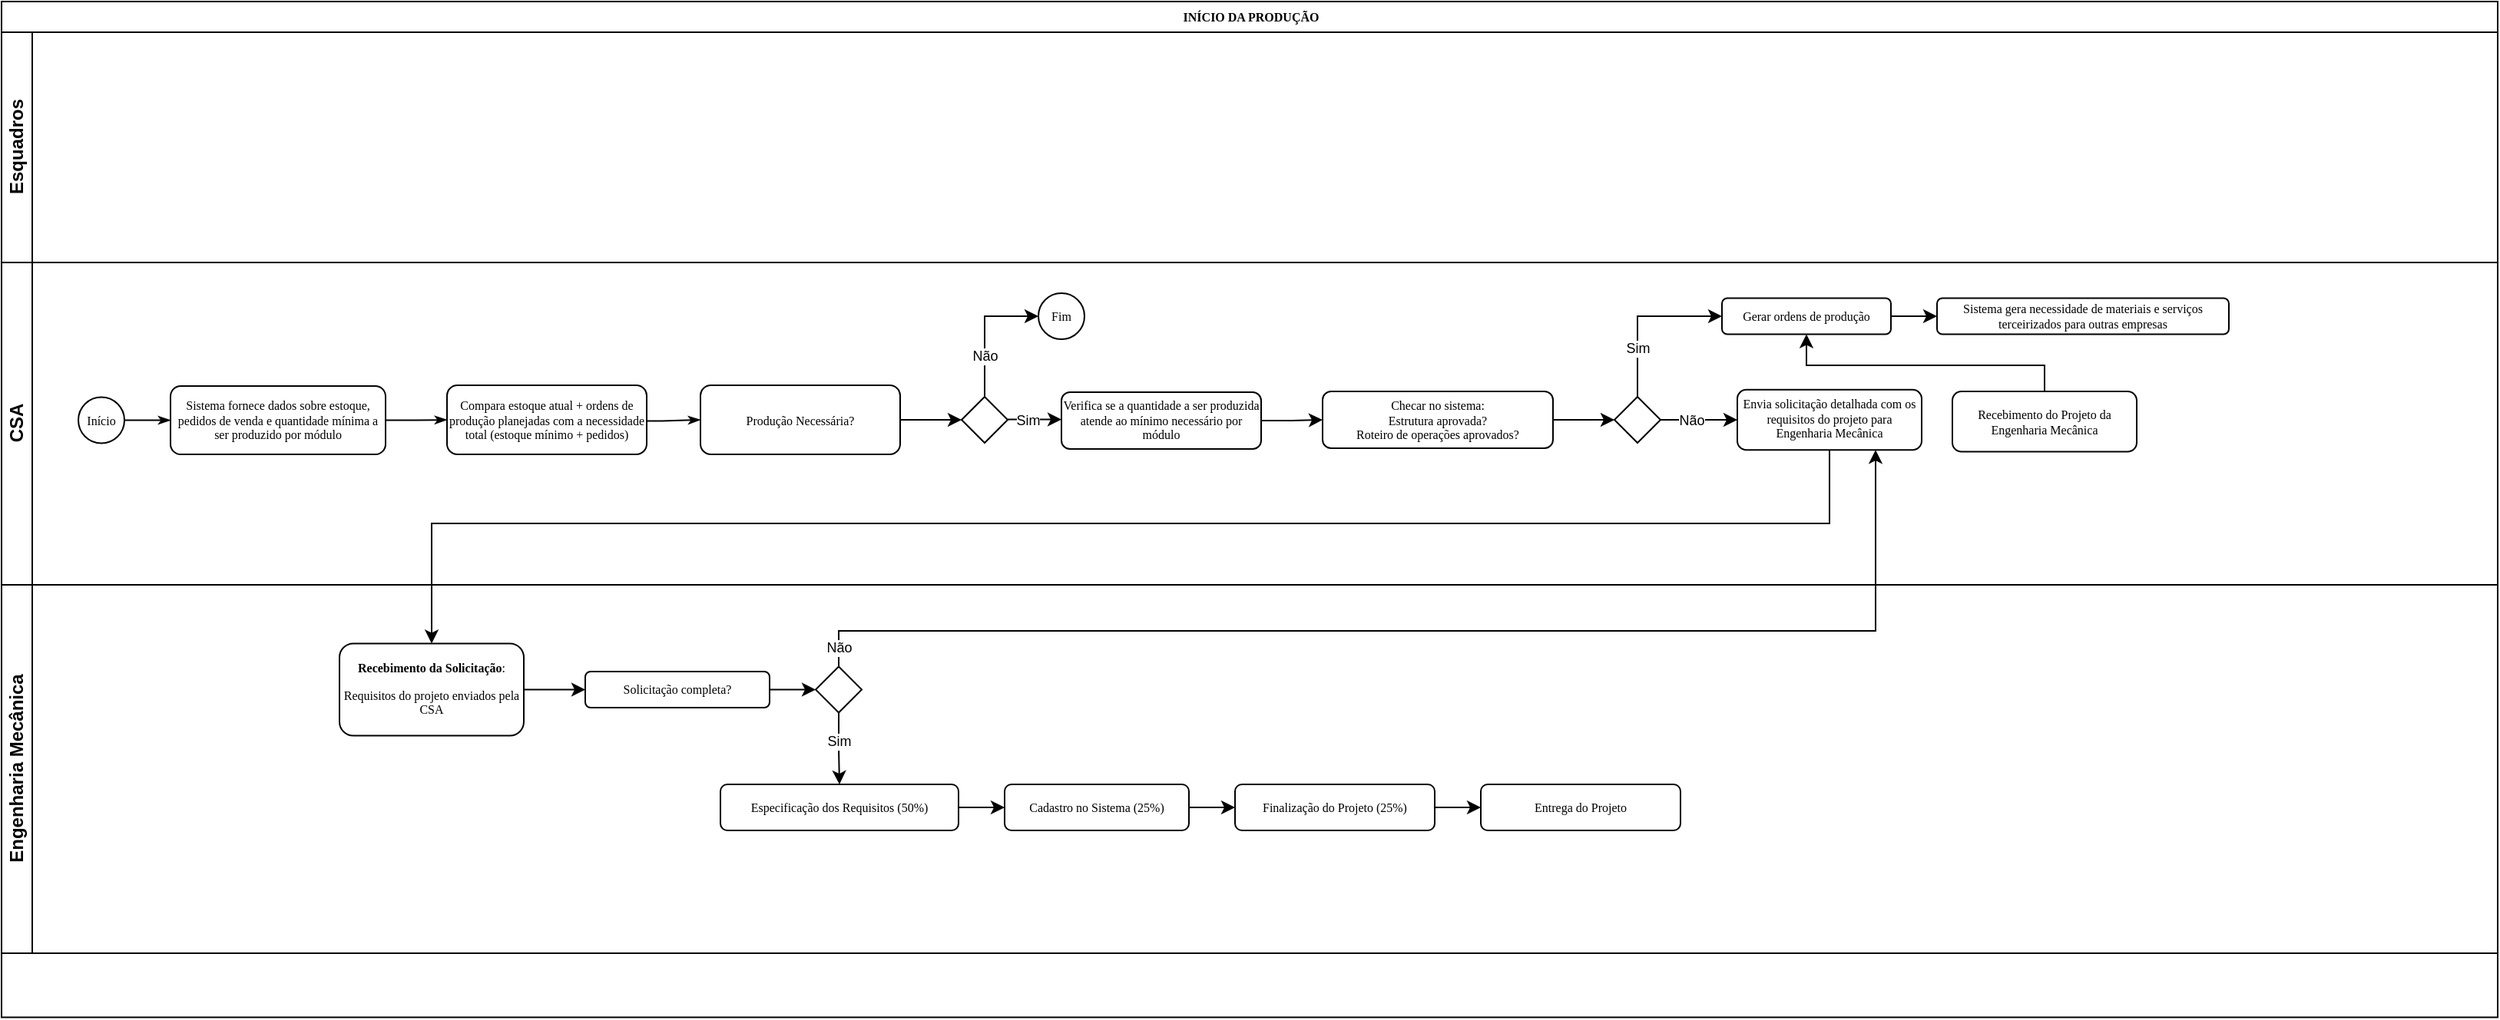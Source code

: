 <mxfile version="25.0.3">
  <diagram name="Page-1" id="c7488fd3-1785-93aa-aadb-54a6760d102a">
    <mxGraphModel dx="1584" dy="830" grid="1" gridSize="10" guides="1" tooltips="1" connect="1" arrows="1" fold="1" page="1" pageScale="1" pageWidth="1100" pageHeight="850" background="none" math="0" shadow="0">
      <root>
        <mxCell id="0" />
        <mxCell id="1" parent="0" />
        <mxCell id="2b4e8129b02d487f-1" value="INÍCIO DA PRODUÇÃO" style="swimlane;html=1;childLayout=stackLayout;horizontal=1;startSize=20;horizontalStack=0;rounded=0;shadow=0;labelBackgroundColor=none;strokeWidth=1;fontFamily=Verdana;fontSize=8;align=center;" parent="1" vertex="1">
          <mxGeometry x="30" y="30" width="1625" height="661.745" as="geometry" />
        </mxCell>
        <mxCell id="2b4e8129b02d487f-2" value="Esquadros" style="swimlane;html=1;startSize=20;horizontal=0;" parent="2b4e8129b02d487f-1" vertex="1">
          <mxGeometry y="20" width="1625" height="150" as="geometry" />
        </mxCell>
        <mxCell id="2b4e8129b02d487f-3" value="CSA" style="swimlane;html=1;startSize=20;horizontal=0;" parent="2b4e8129b02d487f-1" vertex="1">
          <mxGeometry y="170" width="1625" height="210" as="geometry" />
        </mxCell>
        <mxCell id="2b4e8129b02d487f-26" style="edgeStyle=orthogonalEdgeStyle;rounded=0;html=1;labelBackgroundColor=none;startArrow=none;startFill=0;startSize=5;endArrow=classicThin;endFill=1;endSize=5;jettySize=auto;orthogonalLoop=1;strokeWidth=1;fontFamily=Verdana;fontSize=8;exitX=0.987;exitY=0.418;exitDx=0;exitDy=0;exitPerimeter=0;entryX=0;entryY=0.5;entryDx=0;entryDy=0;" parent="2b4e8129b02d487f-3" source="2b4e8129b02d487f-12" target="HCitkY2xnXKGhHKzIr2a-8" edge="1">
          <mxGeometry relative="1" as="geometry">
            <Array as="points">
              <mxPoint x="369" y="99.25" />
              <mxPoint x="369" y="103.25" />
              <mxPoint x="430" y="103.25" />
            </Array>
          </mxGeometry>
        </mxCell>
        <mxCell id="2b4e8129b02d487f-12" value="Compara estoque atual + ordens de produção planejadas com a necessidade total (estoque mínimo + pedidos)" style="rounded=1;whiteSpace=wrap;html=1;shadow=0;labelBackgroundColor=none;strokeWidth=1;fontFamily=Verdana;fontSize=8;align=center;" parent="2b4e8129b02d487f-3" vertex="1">
          <mxGeometry x="290" y="80" width="130" height="45" as="geometry" />
        </mxCell>
        <mxCell id="HCitkY2xnXKGhHKzIr2a-11" style="edgeStyle=orthogonalEdgeStyle;rounded=0;orthogonalLoop=1;jettySize=auto;html=1;exitX=1;exitY=0.5;exitDx=0;exitDy=0;exitPerimeter=0;entryX=0;entryY=0.5;entryDx=0;entryDy=0;" edge="1" parent="2b4e8129b02d487f-3">
          <mxGeometry relative="1" as="geometry">
            <mxPoint x="655" y="102.25" as="sourcePoint" />
            <mxPoint x="690" y="102.75" as="targetPoint" />
          </mxGeometry>
        </mxCell>
        <mxCell id="HCitkY2xnXKGhHKzIr2a-26" value="Sim" style="edgeLabel;html=1;align=center;verticalAlign=middle;resizable=0;points=[];fontSize=9;" vertex="1" connectable="0" parent="HCitkY2xnXKGhHKzIr2a-11">
          <mxGeometry x="-0.518" y="-2" relative="1" as="geometry">
            <mxPoint x="4" y="-2" as="offset" />
          </mxGeometry>
        </mxCell>
        <mxCell id="HCitkY2xnXKGhHKzIr2a-13" style="edgeStyle=orthogonalEdgeStyle;rounded=0;orthogonalLoop=1;jettySize=auto;html=1;exitX=0.5;exitY=0;exitDx=0;exitDy=0;exitPerimeter=0;entryX=0;entryY=0.5;entryDx=0;entryDy=0;" edge="1" parent="2b4e8129b02d487f-3" source="2b4e8129b02d487f-13" target="HCitkY2xnXKGhHKzIr2a-12">
          <mxGeometry relative="1" as="geometry">
            <Array as="points">
              <mxPoint x="640" y="35" />
            </Array>
          </mxGeometry>
        </mxCell>
        <mxCell id="HCitkY2xnXKGhHKzIr2a-25" value="Não" style="edgeLabel;html=1;align=center;verticalAlign=middle;resizable=0;points=[];arcSize=8;fontSize=9;" vertex="1" connectable="0" parent="HCitkY2xnXKGhHKzIr2a-13">
          <mxGeometry x="-0.541" y="1" relative="1" as="geometry">
            <mxPoint x="1" y="-7" as="offset" />
          </mxGeometry>
        </mxCell>
        <mxCell id="2b4e8129b02d487f-13" value="" style="strokeWidth=1;html=1;shape=mxgraph.flowchart.decision;whiteSpace=wrap;rounded=1;shadow=0;labelBackgroundColor=none;fontFamily=Verdana;fontSize=8;align=center;" parent="2b4e8129b02d487f-3" vertex="1">
          <mxGeometry x="625" y="87.5" width="30" height="30" as="geometry" />
        </mxCell>
        <mxCell id="HCitkY2xnXKGhHKzIr2a-15" style="edgeStyle=orthogonalEdgeStyle;rounded=0;orthogonalLoop=1;jettySize=auto;html=1;exitX=1;exitY=0.5;exitDx=0;exitDy=0;entryX=0;entryY=0.5;entryDx=0;entryDy=0;" edge="1" parent="2b4e8129b02d487f-3" source="2b4e8129b02d487f-7" target="HCitkY2xnXKGhHKzIr2a-14">
          <mxGeometry relative="1" as="geometry" />
        </mxCell>
        <mxCell id="2b4e8129b02d487f-7" value="Verifica se a quantidade a ser produzida atende ao mínimo necessário por módulo" style="rounded=1;whiteSpace=wrap;html=1;shadow=0;labelBackgroundColor=none;strokeWidth=1;fontFamily=Verdana;fontSize=8;align=center;" parent="2b4e8129b02d487f-3" vertex="1">
          <mxGeometry x="690" y="84.5" width="130" height="37" as="geometry" />
        </mxCell>
        <mxCell id="2b4e8129b02d487f-6" value="Sistema fornece dados sobre estoque, pedidos de venda e quantidade mínima a ser produzido por módulo" style="rounded=1;whiteSpace=wrap;html=1;shadow=0;labelBackgroundColor=none;strokeWidth=1;fontFamily=Verdana;fontSize=8;align=center;" parent="2b4e8129b02d487f-3" vertex="1">
          <mxGeometry x="110" y="80.5" width="140" height="44.5" as="geometry" />
        </mxCell>
        <mxCell id="2b4e8129b02d487f-24" style="edgeStyle=orthogonalEdgeStyle;rounded=0;html=1;labelBackgroundColor=none;startArrow=none;startFill=0;startSize=5;endArrow=classicThin;endFill=1;endSize=5;jettySize=auto;orthogonalLoop=1;strokeWidth=1;fontFamily=Verdana;fontSize=8" parent="2b4e8129b02d487f-3" source="2b4e8129b02d487f-6" target="2b4e8129b02d487f-12" edge="1">
          <mxGeometry relative="1" as="geometry" />
        </mxCell>
        <mxCell id="2b4e8129b02d487f-5" value="Início" style="ellipse;whiteSpace=wrap;html=1;rounded=0;shadow=0;labelBackgroundColor=none;strokeWidth=1;fontFamily=Verdana;fontSize=8;align=center;" parent="2b4e8129b02d487f-3" vertex="1">
          <mxGeometry x="50" y="87.75" width="30" height="30" as="geometry" />
        </mxCell>
        <mxCell id="2b4e8129b02d487f-18" style="edgeStyle=orthogonalEdgeStyle;rounded=0;html=1;labelBackgroundColor=none;startArrow=none;startFill=0;startSize=5;endArrow=classicThin;endFill=1;endSize=5;jettySize=auto;orthogonalLoop=1;strokeWidth=1;fontFamily=Verdana;fontSize=8" parent="2b4e8129b02d487f-3" source="2b4e8129b02d487f-5" target="2b4e8129b02d487f-6" edge="1">
          <mxGeometry relative="1" as="geometry" />
        </mxCell>
        <mxCell id="HCitkY2xnXKGhHKzIr2a-8" value="Produção Necessária?" style="rounded=1;whiteSpace=wrap;html=1;shadow=0;labelBackgroundColor=none;strokeWidth=1;fontFamily=Verdana;fontSize=8;align=center;" vertex="1" parent="2b4e8129b02d487f-3">
          <mxGeometry x="455" y="80" width="130" height="45" as="geometry" />
        </mxCell>
        <mxCell id="HCitkY2xnXKGhHKzIr2a-9" style="edgeStyle=orthogonalEdgeStyle;rounded=0;orthogonalLoop=1;jettySize=auto;html=1;exitX=1;exitY=0.5;exitDx=0;exitDy=0;entryX=0;entryY=0.5;entryDx=0;entryDy=0;entryPerimeter=0;" edge="1" parent="2b4e8129b02d487f-3" source="HCitkY2xnXKGhHKzIr2a-8" target="2b4e8129b02d487f-13">
          <mxGeometry relative="1" as="geometry" />
        </mxCell>
        <mxCell id="HCitkY2xnXKGhHKzIr2a-12" value="Fim" style="ellipse;whiteSpace=wrap;html=1;rounded=0;shadow=0;labelBackgroundColor=none;strokeWidth=1;fontFamily=Verdana;fontSize=8;align=center;" vertex="1" parent="2b4e8129b02d487f-3">
          <mxGeometry x="675" y="20" width="30" height="30" as="geometry" />
        </mxCell>
        <mxCell id="HCitkY2xnXKGhHKzIr2a-14" value="Checar no sistema:&lt;br&gt;Estrutura aprovada?&lt;div&gt;Roteiro de operações aprovados?&lt;/div&gt;" style="rounded=1;whiteSpace=wrap;html=1;shadow=0;labelBackgroundColor=none;strokeWidth=1;fontFamily=Verdana;fontSize=8;align=center;" vertex="1" parent="2b4e8129b02d487f-3">
          <mxGeometry x="860" y="84" width="150" height="37" as="geometry" />
        </mxCell>
        <mxCell id="HCitkY2xnXKGhHKzIr2a-27" style="edgeStyle=orthogonalEdgeStyle;rounded=0;orthogonalLoop=1;jettySize=auto;html=1;exitX=1;exitY=0.5;exitDx=0;exitDy=0;exitPerimeter=0;entryX=0;entryY=0.5;entryDx=0;entryDy=0;" edge="1" parent="2b4e8129b02d487f-3" source="HCitkY2xnXKGhHKzIr2a-31" target="HCitkY2xnXKGhHKzIr2a-37">
          <mxGeometry relative="1" as="geometry">
            <mxPoint x="1090" y="102.25" as="sourcePoint" />
            <mxPoint x="1125" y="102.75" as="targetPoint" />
          </mxGeometry>
        </mxCell>
        <mxCell id="HCitkY2xnXKGhHKzIr2a-28" value="Não" style="edgeLabel;html=1;align=center;verticalAlign=middle;resizable=0;points=[];fontSize=9;" vertex="1" connectable="0" parent="HCitkY2xnXKGhHKzIr2a-27">
          <mxGeometry x="-0.518" y="-2" relative="1" as="geometry">
            <mxPoint x="8" y="-2" as="offset" />
          </mxGeometry>
        </mxCell>
        <mxCell id="HCitkY2xnXKGhHKzIr2a-29" style="edgeStyle=orthogonalEdgeStyle;rounded=0;orthogonalLoop=1;jettySize=auto;html=1;exitX=0.5;exitY=0;exitDx=0;exitDy=0;exitPerimeter=0;entryX=0;entryY=0.5;entryDx=0;entryDy=0;" edge="1" parent="2b4e8129b02d487f-3" source="HCitkY2xnXKGhHKzIr2a-31" target="HCitkY2xnXKGhHKzIr2a-36">
          <mxGeometry relative="1" as="geometry">
            <mxPoint x="1110" y="35" as="targetPoint" />
            <Array as="points">
              <mxPoint x="1065" y="35" />
            </Array>
          </mxGeometry>
        </mxCell>
        <mxCell id="HCitkY2xnXKGhHKzIr2a-30" value="Sim" style="edgeLabel;html=1;align=center;verticalAlign=middle;resizable=0;points=[];arcSize=8;fontSize=9;" vertex="1" connectable="0" parent="HCitkY2xnXKGhHKzIr2a-29">
          <mxGeometry x="-0.541" y="1" relative="1" as="geometry">
            <mxPoint x="1" y="-7" as="offset" />
          </mxGeometry>
        </mxCell>
        <mxCell id="HCitkY2xnXKGhHKzIr2a-31" value="" style="strokeWidth=1;html=1;shape=mxgraph.flowchart.decision;whiteSpace=wrap;rounded=1;shadow=0;labelBackgroundColor=none;fontFamily=Verdana;fontSize=8;align=center;" vertex="1" parent="2b4e8129b02d487f-3">
          <mxGeometry x="1050" y="87.5" width="30" height="30" as="geometry" />
        </mxCell>
        <mxCell id="HCitkY2xnXKGhHKzIr2a-34" style="edgeStyle=orthogonalEdgeStyle;rounded=0;orthogonalLoop=1;jettySize=auto;html=1;exitX=1;exitY=0.5;exitDx=0;exitDy=0;entryX=0;entryY=0.5;entryDx=0;entryDy=0;entryPerimeter=0;" edge="1" parent="2b4e8129b02d487f-3" source="HCitkY2xnXKGhHKzIr2a-14" target="HCitkY2xnXKGhHKzIr2a-31">
          <mxGeometry relative="1" as="geometry" />
        </mxCell>
        <mxCell id="HCitkY2xnXKGhHKzIr2a-41" style="edgeStyle=orthogonalEdgeStyle;rounded=0;orthogonalLoop=1;jettySize=auto;html=1;exitX=1;exitY=0.5;exitDx=0;exitDy=0;" edge="1" parent="2b4e8129b02d487f-3" source="HCitkY2xnXKGhHKzIr2a-36" target="HCitkY2xnXKGhHKzIr2a-40">
          <mxGeometry relative="1" as="geometry" />
        </mxCell>
        <mxCell id="HCitkY2xnXKGhHKzIr2a-36" value="Gerar ordens de produção" style="rounded=1;whiteSpace=wrap;html=1;shadow=0;labelBackgroundColor=none;strokeWidth=1;fontFamily=Verdana;fontSize=8;align=center;" vertex="1" parent="2b4e8129b02d487f-3">
          <mxGeometry x="1120" y="23.25" width="110" height="23.5" as="geometry" />
        </mxCell>
        <mxCell id="HCitkY2xnXKGhHKzIr2a-37" value="Envia solicitação detalhada com os requisitos do projeto para Engenharia Mecânica" style="rounded=1;whiteSpace=wrap;html=1;shadow=0;labelBackgroundColor=none;strokeWidth=1;fontFamily=Verdana;fontSize=8;align=center;" vertex="1" parent="2b4e8129b02d487f-3">
          <mxGeometry x="1130" y="82.87" width="120" height="39.25" as="geometry" />
        </mxCell>
        <mxCell id="HCitkY2xnXKGhHKzIr2a-42" style="edgeStyle=orthogonalEdgeStyle;rounded=0;orthogonalLoop=1;jettySize=auto;html=1;exitX=0.5;exitY=0;exitDx=0;exitDy=0;entryX=0.5;entryY=1;entryDx=0;entryDy=0;" edge="1" parent="2b4e8129b02d487f-3" source="HCitkY2xnXKGhHKzIr2a-39" target="HCitkY2xnXKGhHKzIr2a-36">
          <mxGeometry relative="1" as="geometry">
            <Array as="points">
              <mxPoint x="1330" y="67" />
              <mxPoint x="1175" y="67" />
            </Array>
          </mxGeometry>
        </mxCell>
        <mxCell id="HCitkY2xnXKGhHKzIr2a-39" value="Recebimento do Projeto da Engenharia Mecânica" style="rounded=1;whiteSpace=wrap;html=1;shadow=0;labelBackgroundColor=none;strokeWidth=1;fontFamily=Verdana;fontSize=8;align=center;" vertex="1" parent="2b4e8129b02d487f-3">
          <mxGeometry x="1270" y="84" width="120" height="39.25" as="geometry" />
        </mxCell>
        <mxCell id="HCitkY2xnXKGhHKzIr2a-40" value="Sistema gera necessidade de materiais e serviços terceirizados para outras empresas" style="rounded=1;whiteSpace=wrap;html=1;shadow=0;labelBackgroundColor=none;strokeWidth=1;fontFamily=Verdana;fontSize=8;align=center;" vertex="1" parent="2b4e8129b02d487f-3">
          <mxGeometry x="1260" y="23.25" width="190" height="23.5" as="geometry" />
        </mxCell>
        <mxCell id="HCitkY2xnXKGhHKzIr2a-44" value="" style="edgeStyle=orthogonalEdgeStyle;rounded=0;orthogonalLoop=1;jettySize=auto;html=1;" edge="1" parent="2b4e8129b02d487f-1" source="HCitkY2xnXKGhHKzIr2a-37" target="HCitkY2xnXKGhHKzIr2a-43">
          <mxGeometry relative="1" as="geometry">
            <Array as="points">
              <mxPoint x="1190" y="340" />
              <mxPoint x="280" y="340" />
            </Array>
          </mxGeometry>
        </mxCell>
        <mxCell id="HCitkY2xnXKGhHKzIr2a-55" value="" style="edgeStyle=orthogonalEdgeStyle;rounded=0;orthogonalLoop=1;jettySize=auto;html=1;entryX=0.75;entryY=1;entryDx=0;entryDy=0;" edge="1" parent="2b4e8129b02d487f-1" source="HCitkY2xnXKGhHKzIr2a-51" target="HCitkY2xnXKGhHKzIr2a-37">
          <mxGeometry relative="1" as="geometry">
            <mxPoint x="595" y="448.3" as="targetPoint" />
            <Array as="points">
              <mxPoint x="545" y="410" />
              <mxPoint x="1220" y="410" />
            </Array>
          </mxGeometry>
        </mxCell>
        <mxCell id="HCitkY2xnXKGhHKzIr2a-57" value="Não" style="edgeLabel;html=1;align=center;verticalAlign=middle;resizable=0;points=[];fontSize=9;" vertex="1" connectable="0" parent="HCitkY2xnXKGhHKzIr2a-55">
          <mxGeometry x="-0.963" y="-3" relative="1" as="geometry">
            <mxPoint x="-3" y="2" as="offset" />
          </mxGeometry>
        </mxCell>
        <mxCell id="2b4e8129b02d487f-4" value="Engenharia Mecânica" style="swimlane;html=1;startSize=20;horizontal=0;" parent="2b4e8129b02d487f-1" vertex="1">
          <mxGeometry y="380" width="1625" height="240" as="geometry" />
        </mxCell>
        <mxCell id="HCitkY2xnXKGhHKzIr2a-48" value="" style="edgeStyle=orthogonalEdgeStyle;rounded=0;orthogonalLoop=1;jettySize=auto;html=1;" edge="1" parent="2b4e8129b02d487f-4" source="HCitkY2xnXKGhHKzIr2a-43" target="HCitkY2xnXKGhHKzIr2a-47">
          <mxGeometry relative="1" as="geometry" />
        </mxCell>
        <mxCell id="HCitkY2xnXKGhHKzIr2a-43" value="&lt;p&gt;&lt;strong&gt;Recebimento da Solicitação&lt;/strong&gt;:&lt;/p&gt;&lt;p&gt;Requisitos do projet&lt;span style=&quot;background-color: initial;&quot;&gt;o enviados pela CSA&lt;/span&gt;&lt;/p&gt;" style="whiteSpace=wrap;html=1;fontSize=8;fontFamily=Verdana;rounded=1;shadow=0;labelBackgroundColor=none;strokeWidth=1;" vertex="1" parent="2b4e8129b02d487f-4">
          <mxGeometry x="220" y="38.25" width="120" height="60" as="geometry" />
        </mxCell>
        <mxCell id="HCitkY2xnXKGhHKzIr2a-47" value="Solicitação completa?" style="whiteSpace=wrap;html=1;fontSize=8;fontFamily=Verdana;rounded=1;shadow=0;labelBackgroundColor=none;strokeWidth=1;" vertex="1" parent="2b4e8129b02d487f-4">
          <mxGeometry x="380" y="56.5" width="120" height="23.5" as="geometry" />
        </mxCell>
        <mxCell id="HCitkY2xnXKGhHKzIr2a-53" value="" style="edgeStyle=orthogonalEdgeStyle;rounded=0;orthogonalLoop=1;jettySize=auto;html=1;entryX=0.5;entryY=0;entryDx=0;entryDy=0;" edge="1" parent="2b4e8129b02d487f-4" source="HCitkY2xnXKGhHKzIr2a-51" target="HCitkY2xnXKGhHKzIr2a-52">
          <mxGeometry relative="1" as="geometry" />
        </mxCell>
        <mxCell id="HCitkY2xnXKGhHKzIr2a-56" value="Sim" style="edgeLabel;html=1;align=center;verticalAlign=middle;resizable=0;points=[];fontSize=9;" vertex="1" connectable="0" parent="HCitkY2xnXKGhHKzIr2a-53">
          <mxGeometry x="-0.464" relative="1" as="geometry">
            <mxPoint y="6" as="offset" />
          </mxGeometry>
        </mxCell>
        <mxCell id="HCitkY2xnXKGhHKzIr2a-51" value="" style="strokeWidth=1;html=1;shape=mxgraph.flowchart.decision;whiteSpace=wrap;rounded=1;shadow=0;labelBackgroundColor=none;fontFamily=Verdana;fontSize=8;align=center;" vertex="1" parent="2b4e8129b02d487f-4">
          <mxGeometry x="530" y="53.255" width="30" height="30" as="geometry" />
        </mxCell>
        <mxCell id="HCitkY2xnXKGhHKzIr2a-64" style="edgeStyle=orthogonalEdgeStyle;rounded=0;orthogonalLoop=1;jettySize=auto;html=1;exitX=1;exitY=0.5;exitDx=0;exitDy=0;entryX=0;entryY=0.5;entryDx=0;entryDy=0;" edge="1" parent="2b4e8129b02d487f-4" source="HCitkY2xnXKGhHKzIr2a-52" target="HCitkY2xnXKGhHKzIr2a-61">
          <mxGeometry relative="1" as="geometry" />
        </mxCell>
        <mxCell id="HCitkY2xnXKGhHKzIr2a-52" value="Especificação dos Requisitos (50%)" style="whiteSpace=wrap;html=1;fontSize=8;fontFamily=Verdana;strokeWidth=1;rounded=1;shadow=0;labelBackgroundColor=none;" vertex="1" parent="2b4e8129b02d487f-4">
          <mxGeometry x="468" y="130" width="155" height="30" as="geometry" />
        </mxCell>
        <mxCell id="HCitkY2xnXKGhHKzIr2a-58" style="edgeStyle=orthogonalEdgeStyle;rounded=0;orthogonalLoop=1;jettySize=auto;html=1;exitX=1;exitY=0.5;exitDx=0;exitDy=0;entryX=0;entryY=0.5;entryDx=0;entryDy=0;entryPerimeter=0;" edge="1" parent="2b4e8129b02d487f-4" source="HCitkY2xnXKGhHKzIr2a-47" target="HCitkY2xnXKGhHKzIr2a-51">
          <mxGeometry relative="1" as="geometry" />
        </mxCell>
        <mxCell id="HCitkY2xnXKGhHKzIr2a-65" style="edgeStyle=orthogonalEdgeStyle;rounded=0;orthogonalLoop=1;jettySize=auto;html=1;exitX=1;exitY=0.5;exitDx=0;exitDy=0;entryX=0;entryY=0.5;entryDx=0;entryDy=0;" edge="1" parent="2b4e8129b02d487f-4" source="HCitkY2xnXKGhHKzIr2a-61" target="HCitkY2xnXKGhHKzIr2a-62">
          <mxGeometry relative="1" as="geometry" />
        </mxCell>
        <mxCell id="HCitkY2xnXKGhHKzIr2a-61" value="Cadastro no Sistema (25%)" style="whiteSpace=wrap;html=1;fontSize=8;fontFamily=Verdana;strokeWidth=1;rounded=1;shadow=0;labelBackgroundColor=none;" vertex="1" parent="2b4e8129b02d487f-4">
          <mxGeometry x="653" y="130" width="120" height="30" as="geometry" />
        </mxCell>
        <mxCell id="HCitkY2xnXKGhHKzIr2a-66" style="edgeStyle=orthogonalEdgeStyle;rounded=0;orthogonalLoop=1;jettySize=auto;html=1;exitX=1;exitY=0.5;exitDx=0;exitDy=0;entryX=0;entryY=0.5;entryDx=0;entryDy=0;" edge="1" parent="2b4e8129b02d487f-4" source="HCitkY2xnXKGhHKzIr2a-62" target="HCitkY2xnXKGhHKzIr2a-63">
          <mxGeometry relative="1" as="geometry" />
        </mxCell>
        <mxCell id="HCitkY2xnXKGhHKzIr2a-62" value="Finalização do Projeto (25%)" style="whiteSpace=wrap;html=1;fontSize=8;fontFamily=Verdana;strokeWidth=1;rounded=1;shadow=0;labelBackgroundColor=none;" vertex="1" parent="2b4e8129b02d487f-4">
          <mxGeometry x="803" y="130" width="130" height="30" as="geometry" />
        </mxCell>
        <mxCell id="HCitkY2xnXKGhHKzIr2a-63" value="&lt;p&gt;Entrega do Projeto&lt;/p&gt;" style="whiteSpace=wrap;html=1;fontSize=8;fontFamily=Verdana;strokeWidth=1;rounded=1;shadow=0;labelBackgroundColor=none;" vertex="1" parent="2b4e8129b02d487f-4">
          <mxGeometry x="963" y="130" width="130" height="30" as="geometry" />
        </mxCell>
      </root>
    </mxGraphModel>
  </diagram>
</mxfile>

